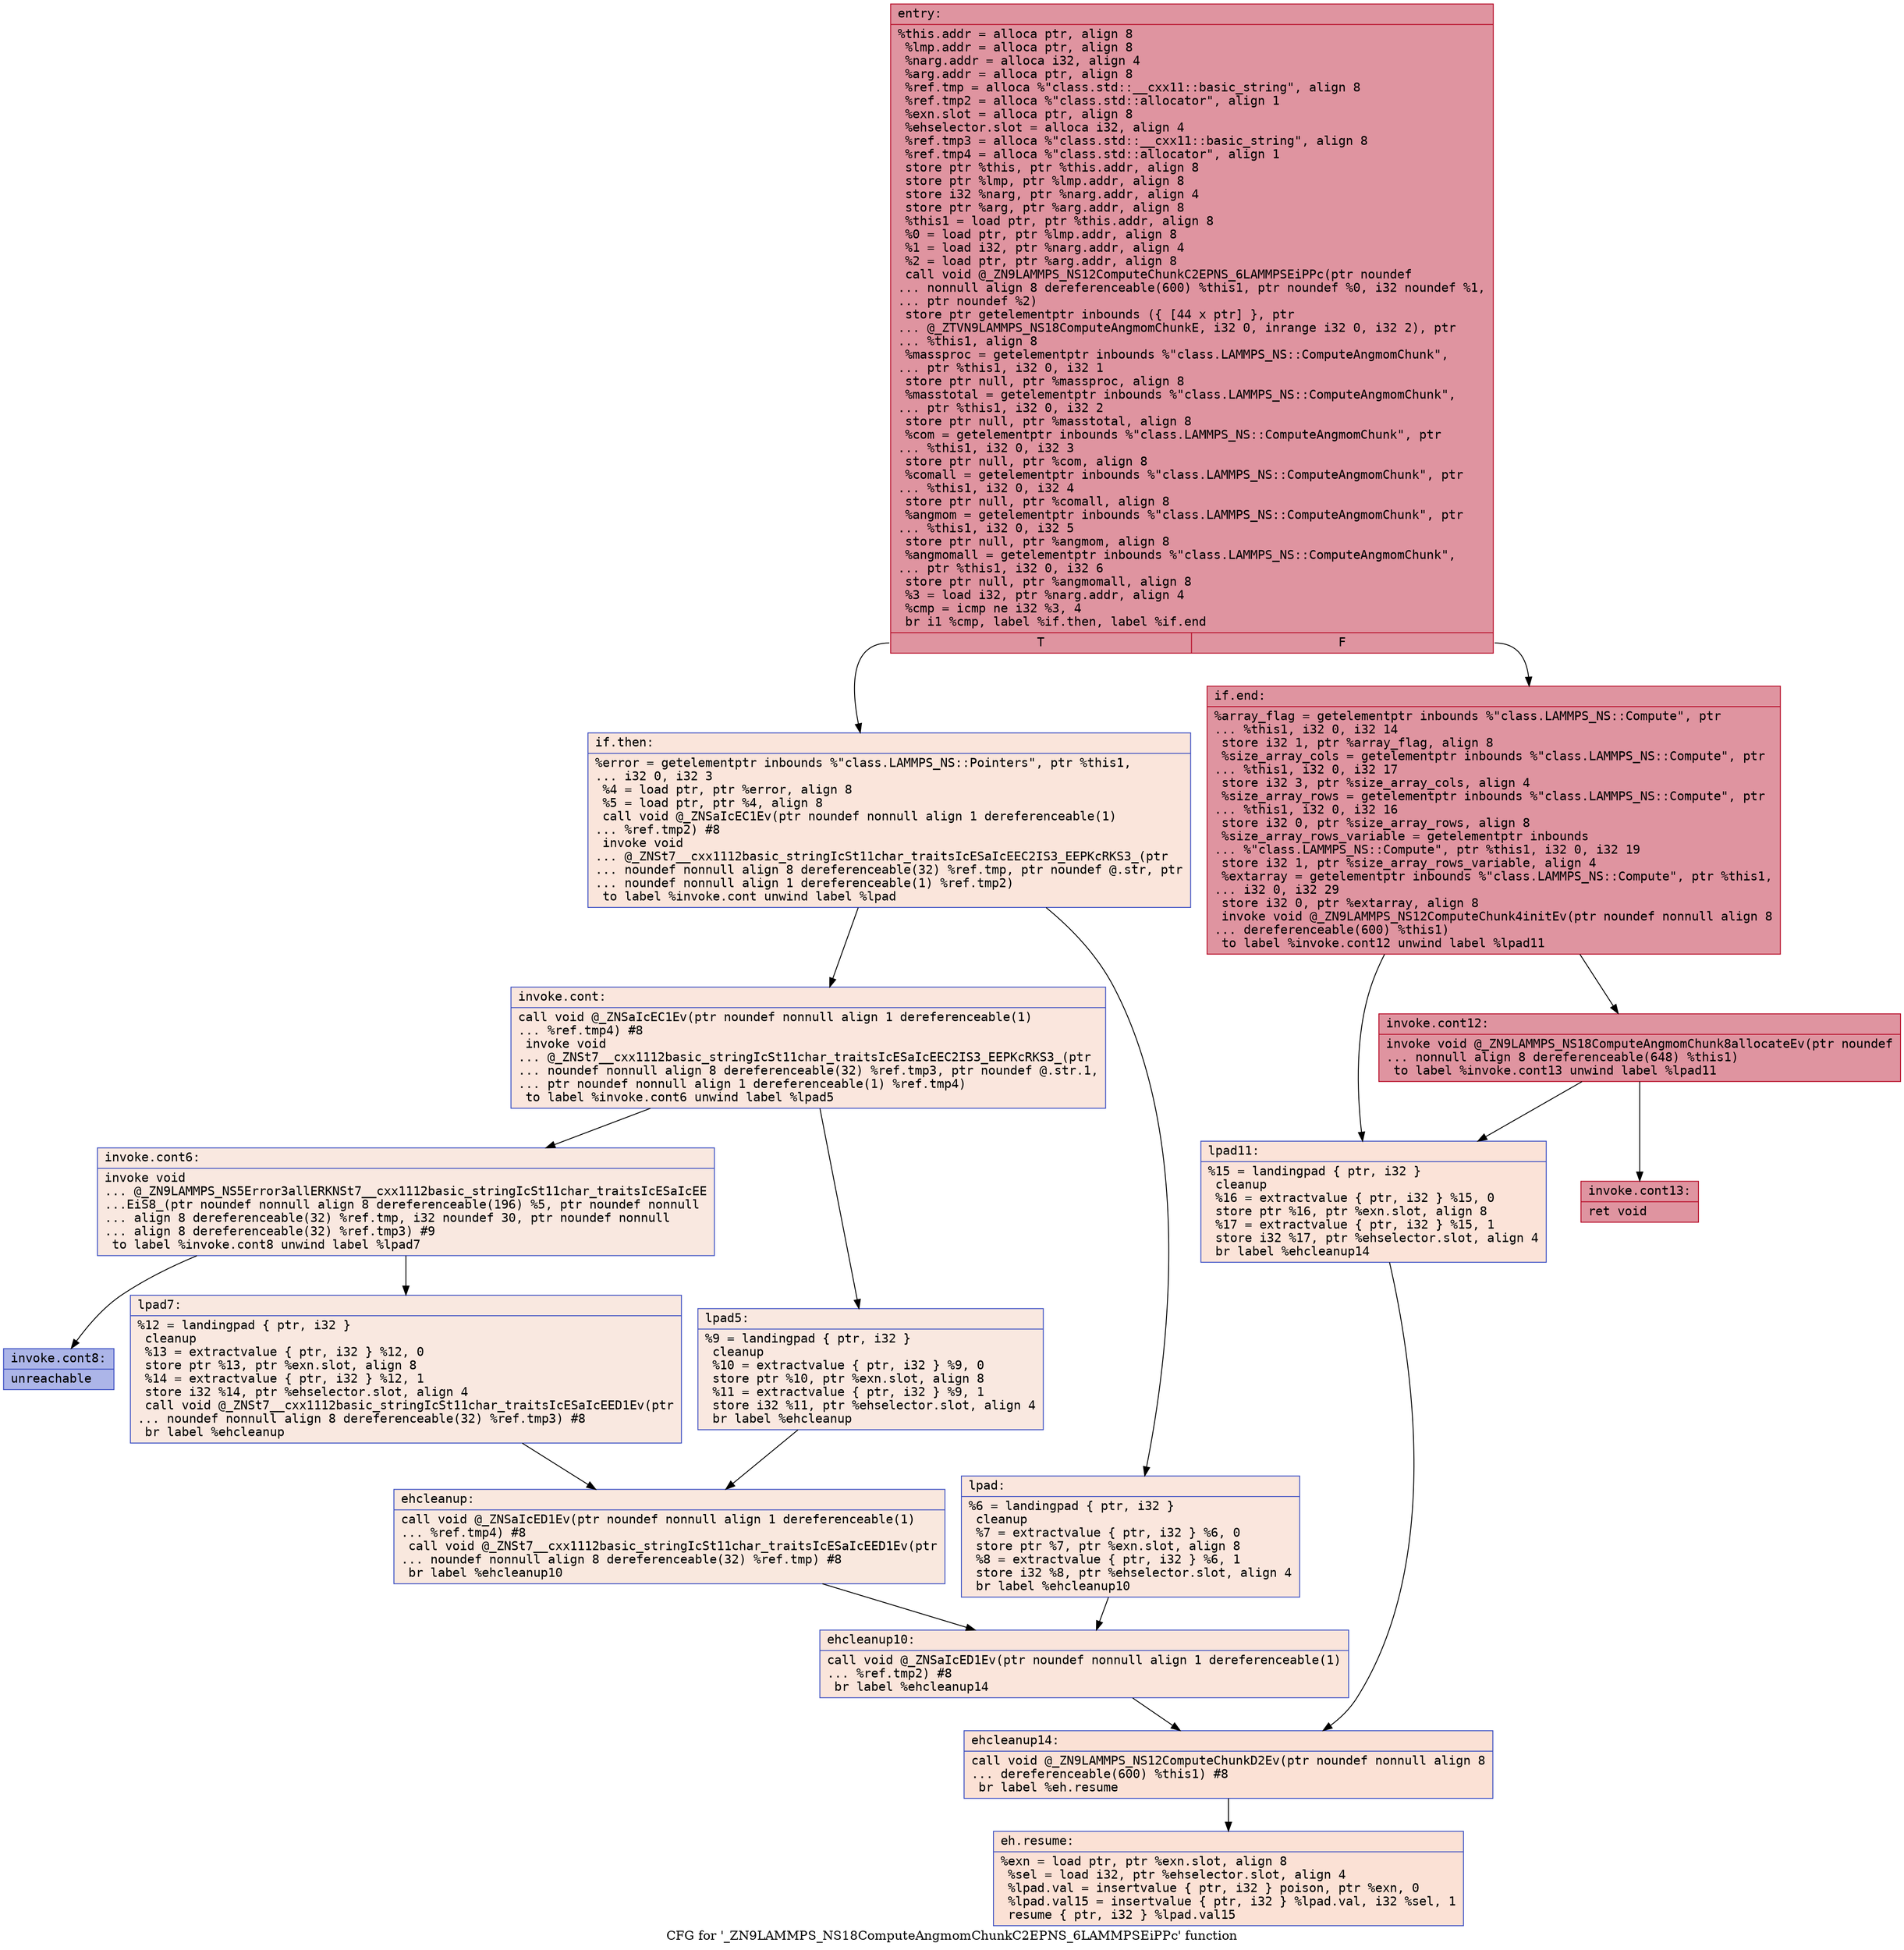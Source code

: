 digraph "CFG for '_ZN9LAMMPS_NS18ComputeAngmomChunkC2EPNS_6LAMMPSEiPPc' function" {
	label="CFG for '_ZN9LAMMPS_NS18ComputeAngmomChunkC2EPNS_6LAMMPSEiPPc' function";

	Node0x55b35e9b4d30 [shape=record,color="#b70d28ff", style=filled, fillcolor="#b70d2870" fontname="Courier",label="{entry:\l|  %this.addr = alloca ptr, align 8\l  %lmp.addr = alloca ptr, align 8\l  %narg.addr = alloca i32, align 4\l  %arg.addr = alloca ptr, align 8\l  %ref.tmp = alloca %\"class.std::__cxx11::basic_string\", align 8\l  %ref.tmp2 = alloca %\"class.std::allocator\", align 1\l  %exn.slot = alloca ptr, align 8\l  %ehselector.slot = alloca i32, align 4\l  %ref.tmp3 = alloca %\"class.std::__cxx11::basic_string\", align 8\l  %ref.tmp4 = alloca %\"class.std::allocator\", align 1\l  store ptr %this, ptr %this.addr, align 8\l  store ptr %lmp, ptr %lmp.addr, align 8\l  store i32 %narg, ptr %narg.addr, align 4\l  store ptr %arg, ptr %arg.addr, align 8\l  %this1 = load ptr, ptr %this.addr, align 8\l  %0 = load ptr, ptr %lmp.addr, align 8\l  %1 = load i32, ptr %narg.addr, align 4\l  %2 = load ptr, ptr %arg.addr, align 8\l  call void @_ZN9LAMMPS_NS12ComputeChunkC2EPNS_6LAMMPSEiPPc(ptr noundef\l... nonnull align 8 dereferenceable(600) %this1, ptr noundef %0, i32 noundef %1,\l... ptr noundef %2)\l  store ptr getelementptr inbounds (\{ [44 x ptr] \}, ptr\l... @_ZTVN9LAMMPS_NS18ComputeAngmomChunkE, i32 0, inrange i32 0, i32 2), ptr\l... %this1, align 8\l  %massproc = getelementptr inbounds %\"class.LAMMPS_NS::ComputeAngmomChunk\",\l... ptr %this1, i32 0, i32 1\l  store ptr null, ptr %massproc, align 8\l  %masstotal = getelementptr inbounds %\"class.LAMMPS_NS::ComputeAngmomChunk\",\l... ptr %this1, i32 0, i32 2\l  store ptr null, ptr %masstotal, align 8\l  %com = getelementptr inbounds %\"class.LAMMPS_NS::ComputeAngmomChunk\", ptr\l... %this1, i32 0, i32 3\l  store ptr null, ptr %com, align 8\l  %comall = getelementptr inbounds %\"class.LAMMPS_NS::ComputeAngmomChunk\", ptr\l... %this1, i32 0, i32 4\l  store ptr null, ptr %comall, align 8\l  %angmom = getelementptr inbounds %\"class.LAMMPS_NS::ComputeAngmomChunk\", ptr\l... %this1, i32 0, i32 5\l  store ptr null, ptr %angmom, align 8\l  %angmomall = getelementptr inbounds %\"class.LAMMPS_NS::ComputeAngmomChunk\",\l... ptr %this1, i32 0, i32 6\l  store ptr null, ptr %angmomall, align 8\l  %3 = load i32, ptr %narg.addr, align 4\l  %cmp = icmp ne i32 %3, 4\l  br i1 %cmp, label %if.then, label %if.end\l|{<s0>T|<s1>F}}"];
	Node0x55b35e9b4d30:s0 -> Node0x55b35e9b7510[tooltip="entry -> if.then\nProbability 0.00%" ];
	Node0x55b35e9b4d30:s1 -> Node0x55b35e9b75e0[tooltip="entry -> if.end\nProbability 100.00%" ];
	Node0x55b35e9b7510 [shape=record,color="#3d50c3ff", style=filled, fillcolor="#f4c5ad70" fontname="Courier",label="{if.then:\l|  %error = getelementptr inbounds %\"class.LAMMPS_NS::Pointers\", ptr %this1,\l... i32 0, i32 3\l  %4 = load ptr, ptr %error, align 8\l  %5 = load ptr, ptr %4, align 8\l  call void @_ZNSaIcEC1Ev(ptr noundef nonnull align 1 dereferenceable(1)\l... %ref.tmp2) #8\l  invoke void\l... @_ZNSt7__cxx1112basic_stringIcSt11char_traitsIcESaIcEEC2IS3_EEPKcRKS3_(ptr\l... noundef nonnull align 8 dereferenceable(32) %ref.tmp, ptr noundef @.str, ptr\l... noundef nonnull align 1 dereferenceable(1) %ref.tmp2)\l          to label %invoke.cont unwind label %lpad\l}"];
	Node0x55b35e9b7510 -> Node0x55b35e9b7f20[tooltip="if.then -> invoke.cont\nProbability 50.00%" ];
	Node0x55b35e9b7510 -> Node0x55b35e9b8000[tooltip="if.then -> lpad\nProbability 50.00%" ];
	Node0x55b35e9b7f20 [shape=record,color="#3d50c3ff", style=filled, fillcolor="#f3c7b170" fontname="Courier",label="{invoke.cont:\l|  call void @_ZNSaIcEC1Ev(ptr noundef nonnull align 1 dereferenceable(1)\l... %ref.tmp4) #8\l  invoke void\l... @_ZNSt7__cxx1112basic_stringIcSt11char_traitsIcESaIcEEC2IS3_EEPKcRKS3_(ptr\l... noundef nonnull align 8 dereferenceable(32) %ref.tmp3, ptr noundef @.str.1,\l... ptr noundef nonnull align 1 dereferenceable(1) %ref.tmp4)\l          to label %invoke.cont6 unwind label %lpad5\l}"];
	Node0x55b35e9b7f20 -> Node0x55b35e9b8390[tooltip="invoke.cont -> invoke.cont6\nProbability 50.00%" ];
	Node0x55b35e9b7f20 -> Node0x55b35e9b8bf0[tooltip="invoke.cont -> lpad5\nProbability 50.00%" ];
	Node0x55b35e9b8390 [shape=record,color="#3d50c3ff", style=filled, fillcolor="#f1ccb870" fontname="Courier",label="{invoke.cont6:\l|  invoke void\l... @_ZN9LAMMPS_NS5Error3allERKNSt7__cxx1112basic_stringIcSt11char_traitsIcESaIcEE\l...EiS8_(ptr noundef nonnull align 8 dereferenceable(196) %5, ptr noundef nonnull\l... align 8 dereferenceable(32) %ref.tmp, i32 noundef 30, ptr noundef nonnull\l... align 8 dereferenceable(32) %ref.tmp3) #9\l          to label %invoke.cont8 unwind label %lpad7\l}"];
	Node0x55b35e9b8390 -> Node0x55b35e9b8340[tooltip="invoke.cont6 -> invoke.cont8\nProbability 0.00%" ];
	Node0x55b35e9b8390 -> Node0x55b35e9b8f70[tooltip="invoke.cont6 -> lpad7\nProbability 100.00%" ];
	Node0x55b35e9b8340 [shape=record,color="#3d50c3ff", style=filled, fillcolor="#4358cb70" fontname="Courier",label="{invoke.cont8:\l|  unreachable\l}"];
	Node0x55b35e9b8000 [shape=record,color="#3d50c3ff", style=filled, fillcolor="#f3c7b170" fontname="Courier",label="{lpad:\l|  %6 = landingpad \{ ptr, i32 \}\l          cleanup\l  %7 = extractvalue \{ ptr, i32 \} %6, 0\l  store ptr %7, ptr %exn.slot, align 8\l  %8 = extractvalue \{ ptr, i32 \} %6, 1\l  store i32 %8, ptr %ehselector.slot, align 4\l  br label %ehcleanup10\l}"];
	Node0x55b35e9b8000 -> Node0x55b35e9b9610[tooltip="lpad -> ehcleanup10\nProbability 100.00%" ];
	Node0x55b35e9b8bf0 [shape=record,color="#3d50c3ff", style=filled, fillcolor="#f1ccb870" fontname="Courier",label="{lpad5:\l|  %9 = landingpad \{ ptr, i32 \}\l          cleanup\l  %10 = extractvalue \{ ptr, i32 \} %9, 0\l  store ptr %10, ptr %exn.slot, align 8\l  %11 = extractvalue \{ ptr, i32 \} %9, 1\l  store i32 %11, ptr %ehselector.slot, align 4\l  br label %ehcleanup\l}"];
	Node0x55b35e9b8bf0 -> Node0x55b35e9b9960[tooltip="lpad5 -> ehcleanup\nProbability 100.00%" ];
	Node0x55b35e9b8f70 [shape=record,color="#3d50c3ff", style=filled, fillcolor="#f1ccb870" fontname="Courier",label="{lpad7:\l|  %12 = landingpad \{ ptr, i32 \}\l          cleanup\l  %13 = extractvalue \{ ptr, i32 \} %12, 0\l  store ptr %13, ptr %exn.slot, align 8\l  %14 = extractvalue \{ ptr, i32 \} %12, 1\l  store i32 %14, ptr %ehselector.slot, align 4\l  call void @_ZNSt7__cxx1112basic_stringIcSt11char_traitsIcESaIcEED1Ev(ptr\l... noundef nonnull align 8 dereferenceable(32) %ref.tmp3) #8\l  br label %ehcleanup\l}"];
	Node0x55b35e9b8f70 -> Node0x55b35e9b9960[tooltip="lpad7 -> ehcleanup\nProbability 100.00%" ];
	Node0x55b35e9b9960 [shape=record,color="#3d50c3ff", style=filled, fillcolor="#f2cab570" fontname="Courier",label="{ehcleanup:\l|  call void @_ZNSaIcED1Ev(ptr noundef nonnull align 1 dereferenceable(1)\l... %ref.tmp4) #8\l  call void @_ZNSt7__cxx1112basic_stringIcSt11char_traitsIcESaIcEED1Ev(ptr\l... noundef nonnull align 8 dereferenceable(32) %ref.tmp) #8\l  br label %ehcleanup10\l}"];
	Node0x55b35e9b9960 -> Node0x55b35e9b9610[tooltip="ehcleanup -> ehcleanup10\nProbability 100.00%" ];
	Node0x55b35e9b9610 [shape=record,color="#3d50c3ff", style=filled, fillcolor="#f4c5ad70" fontname="Courier",label="{ehcleanup10:\l|  call void @_ZNSaIcED1Ev(ptr noundef nonnull align 1 dereferenceable(1)\l... %ref.tmp2) #8\l  br label %ehcleanup14\l}"];
	Node0x55b35e9b9610 -> Node0x55b35e9ba3c0[tooltip="ehcleanup10 -> ehcleanup14\nProbability 100.00%" ];
	Node0x55b35e9b75e0 [shape=record,color="#b70d28ff", style=filled, fillcolor="#b70d2870" fontname="Courier",label="{if.end:\l|  %array_flag = getelementptr inbounds %\"class.LAMMPS_NS::Compute\", ptr\l... %this1, i32 0, i32 14\l  store i32 1, ptr %array_flag, align 8\l  %size_array_cols = getelementptr inbounds %\"class.LAMMPS_NS::Compute\", ptr\l... %this1, i32 0, i32 17\l  store i32 3, ptr %size_array_cols, align 4\l  %size_array_rows = getelementptr inbounds %\"class.LAMMPS_NS::Compute\", ptr\l... %this1, i32 0, i32 16\l  store i32 0, ptr %size_array_rows, align 8\l  %size_array_rows_variable = getelementptr inbounds\l... %\"class.LAMMPS_NS::Compute\", ptr %this1, i32 0, i32 19\l  store i32 1, ptr %size_array_rows_variable, align 4\l  %extarray = getelementptr inbounds %\"class.LAMMPS_NS::Compute\", ptr %this1,\l... i32 0, i32 29\l  store i32 0, ptr %extarray, align 8\l  invoke void @_ZN9LAMMPS_NS12ComputeChunk4initEv(ptr noundef nonnull align 8\l... dereferenceable(600) %this1)\l          to label %invoke.cont12 unwind label %lpad11\l}"];
	Node0x55b35e9b75e0 -> Node0x55b35e9bad70[tooltip="if.end -> invoke.cont12\nProbability 100.00%" ];
	Node0x55b35e9b75e0 -> Node0x55b35e9badf0[tooltip="if.end -> lpad11\nProbability 0.00%" ];
	Node0x55b35e9bad70 [shape=record,color="#b70d28ff", style=filled, fillcolor="#b70d2870" fontname="Courier",label="{invoke.cont12:\l|  invoke void @_ZN9LAMMPS_NS18ComputeAngmomChunk8allocateEv(ptr noundef\l... nonnull align 8 dereferenceable(648) %this1)\l          to label %invoke.cont13 unwind label %lpad11\l}"];
	Node0x55b35e9bad70 -> Node0x55b35e9baf80[tooltip="invoke.cont12 -> invoke.cont13\nProbability 100.00%" ];
	Node0x55b35e9bad70 -> Node0x55b35e9badf0[tooltip="invoke.cont12 -> lpad11\nProbability 0.00%" ];
	Node0x55b35e9baf80 [shape=record,color="#b70d28ff", style=filled, fillcolor="#b70d2870" fontname="Courier",label="{invoke.cont13:\l|  ret void\l}"];
	Node0x55b35e9badf0 [shape=record,color="#3d50c3ff", style=filled, fillcolor="#f6bfa670" fontname="Courier",label="{lpad11:\l|  %15 = landingpad \{ ptr, i32 \}\l          cleanup\l  %16 = extractvalue \{ ptr, i32 \} %15, 0\l  store ptr %16, ptr %exn.slot, align 8\l  %17 = extractvalue \{ ptr, i32 \} %15, 1\l  store i32 %17, ptr %ehselector.slot, align 4\l  br label %ehcleanup14\l}"];
	Node0x55b35e9badf0 -> Node0x55b35e9ba3c0[tooltip="lpad11 -> ehcleanup14\nProbability 100.00%" ];
	Node0x55b35e9ba3c0 [shape=record,color="#3d50c3ff", style=filled, fillcolor="#f7bca170" fontname="Courier",label="{ehcleanup14:\l|  call void @_ZN9LAMMPS_NS12ComputeChunkD2Ev(ptr noundef nonnull align 8\l... dereferenceable(600) %this1) #8\l  br label %eh.resume\l}"];
	Node0x55b35e9ba3c0 -> Node0x55b35e9bb530[tooltip="ehcleanup14 -> eh.resume\nProbability 100.00%" ];
	Node0x55b35e9bb530 [shape=record,color="#3d50c3ff", style=filled, fillcolor="#f7bca170" fontname="Courier",label="{eh.resume:\l|  %exn = load ptr, ptr %exn.slot, align 8\l  %sel = load i32, ptr %ehselector.slot, align 4\l  %lpad.val = insertvalue \{ ptr, i32 \} poison, ptr %exn, 0\l  %lpad.val15 = insertvalue \{ ptr, i32 \} %lpad.val, i32 %sel, 1\l  resume \{ ptr, i32 \} %lpad.val15\l}"];
}
